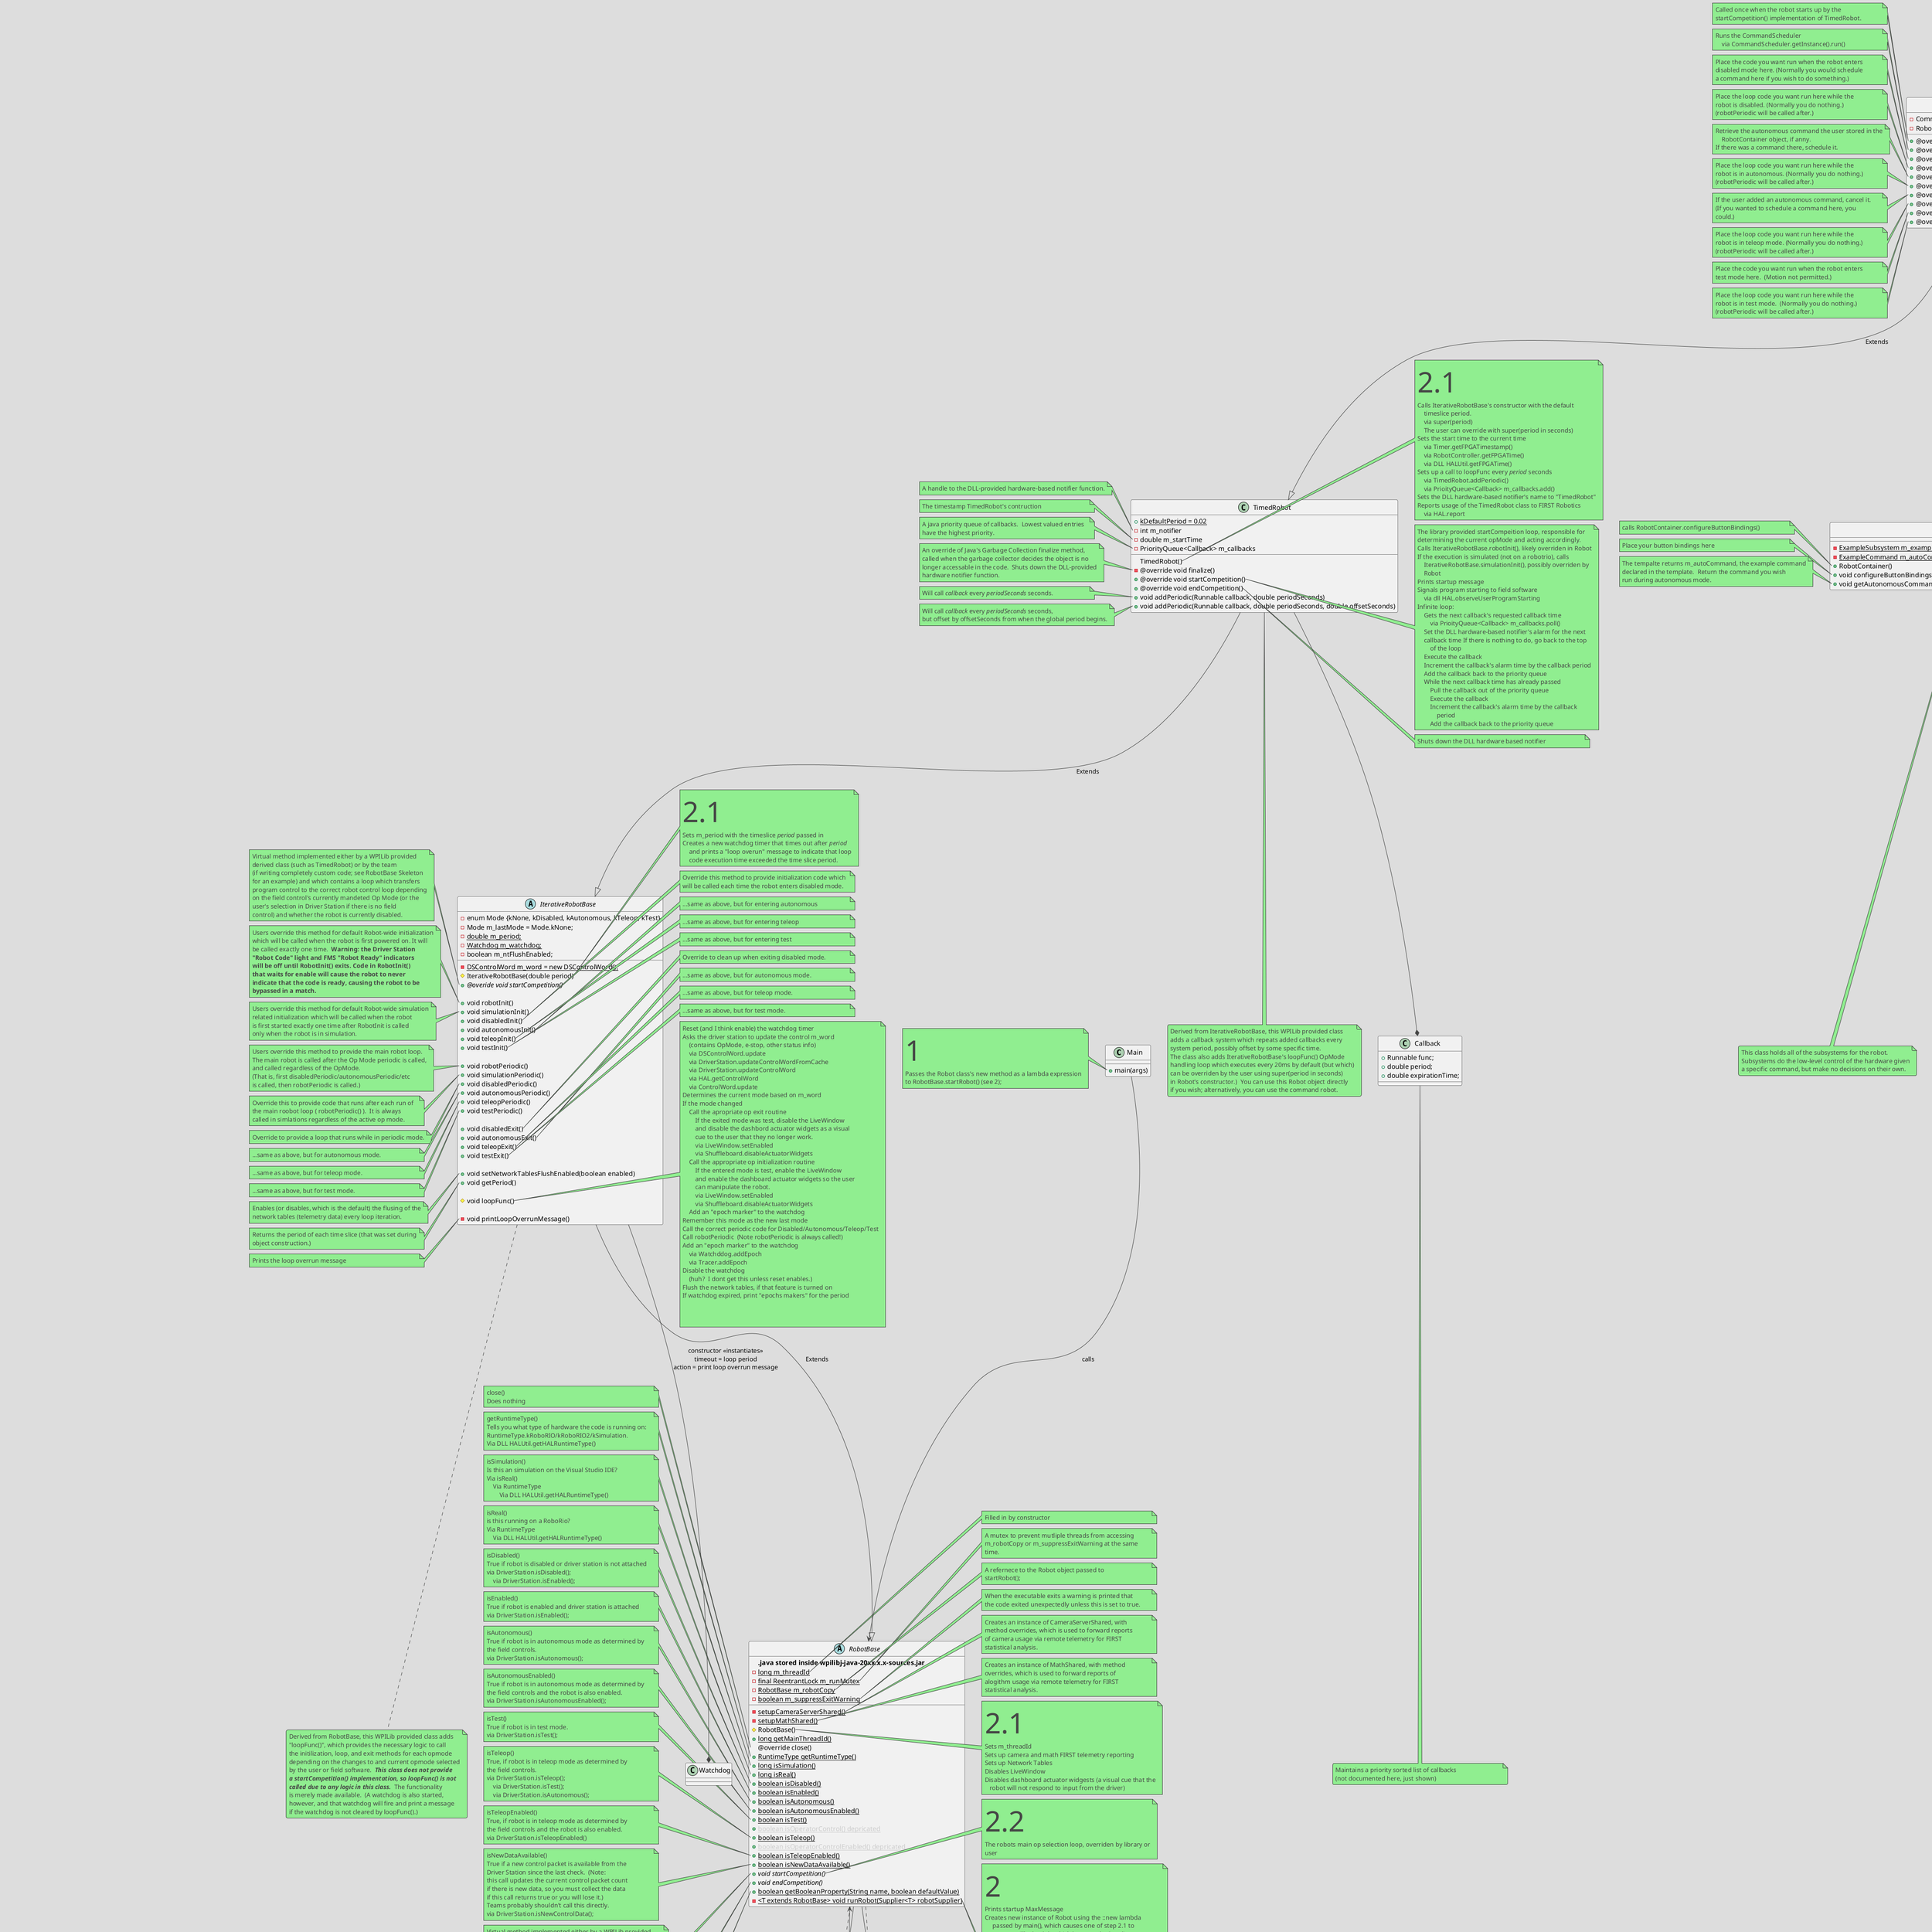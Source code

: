 @startuml
scale 4000 height
skinparam useBetaStyle true
!theme toy

scale max 8000 width

class Main
{
    +main(args)
}
note left of Main::"main(args)"
    <size:60>1
    Passes the Robot class's new method as a lambda expression
    to RobotBase.startRobot() (see 2);
end note

interface AutoClosable
{
close() throws Exception
}
note left of AutoClosable::"close()"
   Implemented by classes requring the ability
   to release resources when instances are
   discarded.  Supposed to throw an Exception
   if cleanup fails.
end note

class NetworkTableInstance

abstract class  RobotBase
{
    <b>.java stored inside wpilibj-java-20xx.x.x-sources.jar
    -{static} long m_threadId
    -{static} final ReentrantLock m_runMutex
    -{static} RobotBase m_robotCopy
    -{static} boolean m_suppressExitWarning

    -{static} setupCameraServerShared()
    -{static} setupMathShared()
    # RobotBase()
    +{static} long getMainThreadId()
    @override close()
    +{static} RuntimeType getRuntimeType()
    +{static} long isSimulation()
    +{static} long isReal()
    +{static} boolean isDisabled()
    +{static} boolean isEnabled()
    +{static} boolean isAutonomous()
    +{static} boolean isAutonomousEnabled()
    +{static} boolean isTest()
    +{static} <color:#CCCCCC>boolean isOperatorControl() depricated
    +{static} boolean isTeleop()
    +{static} <color:#CCCCCC>boolean isOperatorControlEnabled() depricated
    +{static} boolean isTeleopEnabled()
    +{static} boolean isNewDataAvailable()
    +{abstract} void startCompetition()
    +{abstract} void endCompetition()
    +{static} boolean getBooleanProperty(String name, boolean defaultValue)
    -{static} <T extends RobotBase> void runRobot(Supplier<T> robotSupplier)
}

<style>
    note {
        MinimumWidth 350
    }
</style>

note right of RobotBase::m_threadId
    Filled in by constructor
end note
note right of RobotBase::"final ReentrantLock m_runMutex"
    A mutex to prevent mutliple threads from accessing
    m_robotCopy or m_suppressExitWarning at the same
    time.
end note
note right of RobotBase::"RobotBase m_robotCopy"
    A refernece to the Robot object passed to
    startRobot();
end note
note right of RobotBase::"boolean m_suppressExitWarning"
    When the executable exits a warning is printed that
    the code exited unexpectedly unless this is set to true.
end note

note right of RobotBase::setupCameraServerShared()
    Creates an instance of CameraServerShared, with
    method overrides, which is used to forward reports
    of camera usage via remote telemetry for FIRST
    statistical analysis.
end note
note right of RobotBase::setupMathShared()
    Creates an instance of MathShared, with method
    overrides, which is used to forward reports of
    alogithm usage via remote telemetry for FIRST
    statistical analysis.
end note
note right of RobotBase::RobotBase()
    <size:60>2.1
    Sets m_threadId
    Sets up camera and math FIRST telemetry reporting
    Sets up Network Tables 
    Disables LiveWindow
    Disables dashboard actuator widgests (a visual cue that the
       robot will not respond to input from the driver)
end note
note right of RobotBase::startCompetition()
    <size:60>2.2
    The robots main op selection loop, overriden by library or
    user
end note
note right of RobotBase::"<T extends RobotBase> void runRobot(Supplier<T> robotSupplier)"
    <size:60>2
    Prints startup MaxMessage
    Creates new instance of Robot using the ::new lambda
         passed by main(), which causes one of step 2.1 to
         execute. <i>(The lambda which becomes the Supplier
         inferface's <i>get() method via Java's Functional Interface
         rules). (Note "step 2.1" depends on which kind of Robot
         was created.)
    Stores a reference to new Robot instance in m_robotCopy.
    If the code is running on a RoboRio, writes the current library
        version info into <i>/tmp/frc_versions/FRC_Lib_Version.ini
    Calls robot.startCompetition(); (See 2.2 )
        This call doesn't return until the robot stops.
    If !suppressExitWarning, prints <i>"robot quit unexpectedly"
    If an exception was caught from robot.startCompetition(),
        prints <i>"startCompetition() should handle all exeptions"
end note
note left of RobotBase::"override close()"
    close()
    Does nothing
end note
note left of RobotBase::"RuntimeType getRuntimeType()"
    getRuntimeType()
    Tells you what type of hardware the code is running on:
    RuntimeType.kRoboRIO/kRoboRIO2/kSimulation.
    Via DLL HALUtil.getHALRuntimeType()
end note
note left of RobotBase::"long isSimulation()"
    isSimulation()
    Is this an simulation on the Visual Studio IDE?
    Via isReal()
        Via RuntimeType
            Via DLL HALUtil.getHALRuntimeType()
end note
note left of RobotBase::"long isReal()"
    isReal()
    is this running on a RoboRio?
    Via RuntimeType
        Via DLL HALUtil.getHALRuntimeType()
end note
note left of RobotBase::"boolean isDisabled()"
    isDisabled()
    True if robot is disabled or driver station is not attached
    via DriverStation.isDisabled(); 
        via DriverStation.isEnabled();
end note
note left of RobotBase::"boolean isEnabled()"
    isEnabled()
    True if robot is enabled and driver station is attached
    via DriverStation.isEnabled();
end note
note left of RobotBase::"boolean isAutonomous()"
    isAutonomous()
    True if robot is in autonomous mode as determined by
    the field controls.
    via DriverStation.isAutonomous(); 
end note
note left of RobotBase::"boolean isAutonomousEnabled()"
    isAutonomousEnabled()
    True if robot is in autonomous mode as determined by
    the field controls and the robot is also enabled.
    via DriverStation.isAutonomousEnabled();
end note
note left of RobotBase::"boolean isTest()"
    isTest()
    True if robot is in test mode.
    via DriverStation.isTest();
end note
note left of RobotBase::"boolean isTeleop()"
    isTeleop()
    True, if robot is in teleop mode as determined by
    the field controls.
    via DriverStation.isTeleop(); 
        via DriverStation.isTest(); 
        via DriverStation.isAutonomous(); 
end note
note left of RobotBase::"boolean isTeleopEnabled()"
    isTeleopEnabled()
    True, if robot is in teleop mode as determined by
    the field controls and the robot is also enabled.
    via DriverStation.isTeleopEnabled()
end note
note left of RobotBase::"boolean isNewDataAvailable()"
    isNewDataAvailable()
    True if a new control packet is available from the
    Driver Station since the last check.  (Note:
    this call updates the current control packet count
    if there is new data, so you must collect the data
    if this call returns true or you will lose it.)
    Teams probably shouldn't call this directly.
    via DriverStation.isNewControlData();
end note
note left of RobotBase::"void startCompetition()"
    Virtual method implemented either by a WPILib provided
    derived class (such as TimedRobot) or by the team
    (if writing completely custom code; see RobotBase Skeleton
    for an example) and which contains a loop which transfers
    program control to the correct robot control loop depending
    on the field control's currently mandeted Op Mode (or the
    user's selection in Driver Station if there is no field
    control) and whether the robot is currently disabled.
end note
note left of RobotBase::"void endCompetition()"
    Virtual method implemented either by a WPILib provided
    derived class (such as TimedRobot) or by the team
    (if writing completely custom code; see RobotBase Skeleton
    for an example) and which can be called from anywhere as
    a signal to the startCompetition() code that the robot must
    shut down.
end note
note left of RobotBase::"boolean getBooleanProperty(String name, boolean defaultValue)"
    Not currently used anywhere in the library. Retrives a
    named system property using System.getProperty(...)
    and returns true if the property value is "true", returns
    false if the property is "false", returns the passed
    default if the property doesn't exist, and throws an
    exception if the property exists but is something other
    than "true" or "false". Since there aren't any default
    properties that return these values, the only way this
    can be used is if a value is set on the java command
    line using -Dpropertyname=value
    Reports via DriverStation.reportError();
end note

RobotBase --|> AutoClosable : Extends

RobotBase --> NetworkTableInstance : RobotBase() -> LiveWindow.status "LW Enabled"=false
'CameraServerShared

class HAL
{
    <b>.java stored inside hal-java-20xx.x.x.jar
    + DLL native report()
}


' CAMERA SERVER REPORTING
class CameraServerSharedStore
{
    <b>.java stored inside cameraserver-java-20xx.x.x.jar
    -static CameraServerShared cameraServerShared
    +CameraServerShared getCameraServerShared()
    +setCameraServerShared(CameraServerShared shared)
}
class cameraServerShared
{
    <b>instance with overrides
    +reportVideoServer(int id) -> HAL.report()
    +reportUsbCamera(int id) -> HAL.report()
    +reportAxisCamera(int id) -> HAL.report()
    +reportDriverStationError(String error) -> HAL.report()
    +getRobotMainThreadId() -> robotBase.getMainThreadID()
    +isRoboRIO() -> RobotBase.isReal()
}
note right
    A FIRST remote telementry interface that gathers nationwide
    device usage statistics for "Robotbuilder reports". See
    <i>github.com/wpilibsuite/allwpilib/discussions/3768
    One of the overloaded HAL.report methods is marked 'native',
    indicating indicates the method runs native code from a .DLL
    The implementation of the class is in the code that creates
    the instance. The instance is then stored using
    CameraServerSharedStore.
end note
interface CameraServerShared
{
    <b>.java stored inside cameraserver-java-20xx.x.x.jar
    +reportVideoServer(int id)
    +reportUsbCamera(int id)
    +reportAxisCamera(int id)
    +reportDriverStationError(String error)
    +getRobotMainThreadId()
    +isRoboRIO() return FALSE;
}
cameraServerShared --> CameraServerSharedStore : constructor calls


'MathShared
class MathSharedStore
{
    <b>.java stored inside math-java-20xx.x.x.jar
    -static MathShared mathShared
    +MathShared getMathShared()
    +setMathShared(MathShared shared)
    +reportError(String error, StackTraceElement[] stackTrace) -> mathShared.reportError()
    +reportUsage(MathUsage id, int count) -> mathShared.reportUsage()
}
class mathShared
{
    +reportError(String error, StackTraceElement[] stackTrace) -> DriverStation.reportError()
    +reportUsage(MathUsage id, int count)->HAL.report()
}
note Right
    A FIRST remote telementry class that gathers nationwide
    algorithm usage statistics for "Robotbuilder reports".
    See <i>github.com/wpilibsuite/allwpilib/discussions/3768
    One of the overloaded HAL.report methods is marked 'native',
    indicating indicates the method runs native code from a .DLL
    The implementation of the class is in the code that creates
    the instance. The instance is then stored using
    MathSharedStore.
end note
mathShared --> MathSharedStore : constructor calls
interface MathShared
{
    <b>.java stored inside math-java-20xx.x.x.jar
    +reportError(String error, StackTraceElement[] stackTrace)
    +reportUsage(MathUsage id, int count)
}

Main --> RobotBase : calls
RobotBase ..> cameraServerShared : CameraServerShared() «instantiates»
RobotBase ..> mathShared : MathShared() «instantiates»
cameraServerShared --|> CameraServerShared : «implements»
mathShared --|> MathShared : «implements»
CameraServerSharedStore --o cameraServerShared : stores
MathSharedStore --o mathShared : stores
cameraServerShared --> HAL : calls
mathShared --> HAL : calls
cameraServerShared --> RobotBase : calls



'  IterativeRobotBase

abstract class IterativeRobotBase {
    -enum Mode {kNone, kDisabled, kAutonomous, kTeleop, kTest}
    -{static} DSControlWord m_word = new DSControlWord();
    -Mode m_lastMode = Mode.kNone;
    -{static} double m_period;
    -{static} Watchdog m_watchdog;
    -boolean m_ntFlushEnabled;
    #IterativeRobotBase(double period)
    +{abstract} @overide void startCompetition()

    +void robotInit()
    +void simulationInit()
    +void disabledInit()
    +void autonomousInit()
    +void teleopInit()
    +void testInit()

    +void robotPeriodic()
    +void simulationPeriodic()
    +void disabledPeriodic()
    +void autonomousPeriodic()
    +void teleopPeriodic()
    +void testPeriodic()

    +void disabledExit()
    +void autonomousExit()
    +void teleopExit()
    +void testExit()
    
    +void setNetworkTablesFlushEnabled(boolean enabled)
    +void getPeriod()

    #void loopFunc()

    -void printLoopOverrunMessage()
}
note Bottom of IterativeRobotBase
    Derived from RobotBase, this WPILib provided class adds
    "loopFunc()", which provides the necessary logic to call
    the initilization, loop, and exit methods for each opmode
    depending on the changes to and current opmode selected
    by the user or field software.  <i><b>This class does not provide
    <i><b>a startCompetition() implementation, so loopFunc() is not
    <i><b>called due to any logic in this class.</b></i>  The functionality
    is merely made available.  (A watchdog is also started,
    however, and that watchdog will fire and print a message
    if the watchdog is not cleared by loopFunc().)
end note
IterativeRobotBase --|> RobotBase : Extends

class Watchdog
{
}
note right of IterativeRobotBase::"IterativeRobotBase(double period)"
    <size:60>2.1
    Sets m_period with the timeslice <i>period</i> passed in
    Creates a new watchdog timer that times out after <i>period</i>
        and prints a "loop overun" message to indicate that loop
        code execution time exceeded the time slice period.
end note
note left of IterativeRobotBase::"@overide void startCompetition()"
    Virtual method implemented either by a WPILib provided
    derived class (such as TimedRobot) or by the team
    (if writing completely custom code; see RobotBase Skeleton
    for an example) and which contains a loop which transfers
    program control to the correct robot control loop depending
    on the field control's currently mandeted Op Mode (or the
    user's selection in Driver Station if there is no field
    control) and whether the robot is currently disabled.
end note
note left of IterativeRobotBase::"void robotInit()"
    Users override this method for default Robot-wide initialization
    which will be called when the robot is first powered on. It will
    be called exactly one time.  <b>Warning: the Driver Station
    <b>"Robot Code" light and FMS "Robot Ready" indicators
    <b>will be off until RobotInit() exits. Code in RobotInit()
    <b>that waits for enable will cause the robot to never
    <b>indicate that the code is ready, causing the robot to be
    <b>bypassed in a match.
end note
note left of IterativeRobotBase::"void simulationInit()"
    Users override this method for default Robot-wide simulation
    related initialization which will be called when the robot
    is first started exactly one time after RobotInit is called
    only when the robot is in simulation.
end note
note right of IterativeRobotBase::"void disabledInit()"
    Override this method to provide initialization code which
    will be called each time the robot enters disabled mode.
end note
note right of IterativeRobotBase::"void autonomousInit()"
    ...same as above, but for entering autonomous
end note
note right of IterativeRobotBase::"void teleopInit()"
    ...same as above, but for entering teleop
end note
note right of IterativeRobotBase::"void testInit()"
    ...same as above, but for entering test
end note
note left of IterativeRobotBase::"void robotPeriodic()"
    Users override this method to provide the main robot loop.
    The main robot is called after the Op Mode periodic is called,
    and called regardless of the OpMode.
    (That is, first disabledPeriodic/autonomousPeriodic/etc
    is called, then robotPeriodic is called.)
end note
note left of IterativeRobotBase::"void simulationPeriodic()"
    Override this to provide code that runs after each run of
    the main roobot loop ( robotPeriodic() ).  It is always
    called in simlations regardless of the active op mode.
end note
note left of IterativeRobotBase::"void disabledPeriodic()"
    Override to provide a loop that runs while in periodic mode.
end note
note left of IterativeRobotBase::"void autonomousPeriodic()"
    ...same as above, but for autonomous mode.
end note
note left of IterativeRobotBase::"void teleopPeriodic()"
    ...same as above, but for teleop mode.
end note
note left of IterativeRobotBase::"void testPeriodic()"
    ...same as above, but for test mode.
end note
note right of IterativeRobotBase::"void disabledExit()"
    Override to clean up when exiting disabled mode.
end note
note right of IterativeRobotBase::"void autonomousExit()"
    ...same as above, but for autonomous mode.
end note
note right of IterativeRobotBase::"void teleopExit()"
    ...same as above, but for teleop mode.
end note
note right of IterativeRobotBase::"void testExit()"
    ...same as above, but for test mode.
end note
note left of IterativeRobotBase::"setNetworkTablesFlushEnabled(boolean enabled)"
    Enables (or disables, which is the default) the flusing of the
    network tables (telemetry data) every loop iteration.
end note
note left of IterativeRobotBase::"void getPeriod()"
    Returns the period of each time slice (that was set during
    object construction.)
end note
note right of IterativeRobotBase::"void loopFunc()"
    Reset (and I think enable) the watchdog timer
    Asks the driver station to update the control m_word
        (contains OpMode, e-stop, other status info)
        via DSControlWord.update
        via DriverStation.updateControlWordFromCache
        via DriverStation.updateControlWord
        via HAL.getControlWord
        via ControlWord.update
    Determines the current mode based on m_word
    If the mode changed
        Call the apropriate op exit routine
            If the exited mode was test, disable the LiveWindow
            and disable the dashbord actuator widgets as a visual
            cue to the user that they no longer work.
            via LiveWindow.setEnabled
            via Shuffleboard.disableActuatorWidgets
        Call the appropriate op initialization routine
            If the entered mode is test, enable the LiveWindow
            and enable the dashboard actuator widgets so the user
            can manipulate the robot.
            via LiveWindow.setEnabled
            via Shuffleboard.disableActuatorWidgets
        Add an "epoch marker" to the watchdog
    Remember this mode as the new last mode
    Call the correct periodic code for Disabled/Autonomous/Teleop/Test
    Call robotPeriodic  (Note robotPeriodic is always called!)
    Add an "epoch marker" to the watchdog
        via Watchddog.addEpoch
        via Tracer.addEpoch
    Disable the watchdog
        (huh?  I dont get this unless reset enables.)
    Flush the network tables, if that feature is turned on
    If watchdog expired, print "epochs makers" for the period
    

    
end note

note left of IterativeRobotBase::"void printLoopOverrunMessage()"
    Prints the loop overrun message
end note

IterativeRobotBase --* Watchdog : constructor «instantiates»\ntimeout = loop period\naction = print loop overrun message


'  TimedRobot
class Callback
{
    +Runnable func;
    +double period;
    +double expirationTime;
}
note Bottom of Callback
    Maintains a priority sorted list of callbacks
    (not documented here, just shown)
end note

class TimedRobot
{
    +{static} kDefaultPeriod = 0.02
    -int m_notifier
    -double m_startTime
    -PriorityQueue<Callback> m_callbacks
    TimedRobot()
    -@override void finalize()
    +@override void startCompetition()
    +@override void endCompetition()
    +void addPeriodic(Runnable callback, double periodSeconds)
    +void addPeriodic(Runnable callback, double periodSeconds, double offsetSeconds)
}  
note Bottom of TimedRobot
    Derived from IterativeRobotBase, this WPILib provided class
    adds a callback system which repeats added callbacks every
    system period, possibly offset by some specific time.
    The class also adds IterativeRobotBase's loopFunc() OpMode
    handling loop which executes every 20ms by default (but which)
    can be overriden by the user using super(period in seconds)
    in Robot's constructor.)  You can use this Robot object directly
    if you wish; alternatively, you can use the command robot.
end note

note left of TimedRobot::"int m_notifier"
    A handle to the DLL-provided hardware-based notifier function.
end note
note left of TimedRobot::"double m_startTime"
    The timestamp TimedRobot's contruction
end note
note left of TimedRobot::"PriorityQueue<Callback> m_callbacks"
    A java priority queue of callbacks.  Lowest valued entries
    have the highest priority.
end note


note right of TimedRobot::"TimedRobot()"
    <size:60>2.1
    Calls IterativeRobotBase's constructor with the default
        timeslice period.
        via super(period)
        The user can override with super(period in seconds)
    Sets the start time to the current time
        via Timer.getFPGATimestamp()
        via RobotController.getFPGATime()
        via DLL HALUtil.getFPGATime()
    Sets up a call to loopFunc every <i>period</i> seconds
        via TimedRobot.addPeriodic()
        via PrioityQueue<Callback> m_callbacks.add()
    Sets the DLL hardware-based notifier's name to "TimedRobot"
    Reports usage of the TimedRobot class to FIRST Robotics
        via HAL.report
end note
    
note left of TimedRobot::"@override void finalize()"
    An override of Java's Garbage Collection finalize method,
    called when the garbage collector decides the object is no
    longer accessable in the code.  Shuts down the DLL-provided
    hardware notifier function.
end note

note right of TimedRobot::"@override void startCompetition()"
    The library provided startCompeition loop, responsible for
    determining the current opMode and acting accordingly.
    Calls IterativeRobotBase.robotInit(), likely overriden in Robot
    If the execution is simulated (not on a robotrio), calls
        IterativeRobotBase.simulationInit(), possibly overriden by
        Robot
    Prints startup message
    Signals program starting to field software
        via dll HAL.observeUserProgramStarting
    Infinite loop:
        Gets the next callback's requested callback time
            via PrioityQueue<Callback> m_callbacks.poll()
        Set the DLL hardware-based notifier's alarm for the next
        callback time If there is nothing to do, go back to the top
            of the loop
        Execute the callback
        Increment the callback's alarm time by the callback period
        Add the callback back to the priority queue
        While the next callback time has already passed
            Pull the callback out of the priority queue
            Execute the callback
            Increment the callback's alarm time by the callback
                period
            Add the callback back to the priority queue
end note

note right of TimedRobot::"override void endCompetition()"
    Shuts down the DLL hardware based notifier
end note

note left of TimedRobot::"void addPeriodic(Runnable callback, double periodSeconds)"
    Will call <i>callback</i> every <i>periodSeconds</i> seconds.
end note

note left of TimedRobot::"void addPeriodic(Runnable callback, double periodSeconds, double offsetSeconds)"
    Will call <i>callback</i> every <i>periodSeconds</i> seconds,
    but offset by offsetSeconds from when the global period begins.
end note

TimedRobot --* Callback 

TimedRobot --|> IterativeRobotBase : Extends

class Robot
{
    -Command m_autonomousCommand
    -RobotContainer m_robotContainer
    +@override void robotInit()
    +@override void robotPeriodic()
    +@override void disabledInit()
    +@override void disabledPeriodic()
    +@override void autonomousInit()
    +@override void autonomousPeriodic()
    +@override void teleopInit()
    +@override void teleopPeriodic()
    +@override void testInit()
    +@override void testPeriodic()
}

note Bottom of Robot
    Your robot code goes here.  There are two templates, one for
    a timed robot; the other for a command robot.  This diagram
    shows the behavior of the command robot template, which is
    the more complicated of the two.
end note

note left of Robot::"override void robotInit()"
    Called once when the robot starts up by the
    startCompetition() implementation of TimedRobot.
end note

note left of Robot::"@override void robotPeriodic()"
    Runs the CommandScheduler
        via CommandScheduler.getInstance().run()
end note

note left of Robot::"@override void disabledInit()"
    Place the code you want run when the robot enters
    disabled mode here. (Normally you would schedule
    a command here if you wish to do something.)
end note

note left of Robot::"@override void disabledPeriodic()"
    Place the loop code you want run here while the
    robot is disabled. (Normally you do nothing.)
    (robotPeriodic will be called after.)
end note

note left of Robot::"@override void autonomousInit()"
    Retrieve the autonomous command the user stored in the
        RobotContainer object, if anny.
    If there was a command there, schedule it.
end note

note left of Robot::"@override void autonomousPeriodic()"
    Place the loop code you want run here while the
    robot is in autonomous. (Normally you do nothing.)
    (robotPeriodic will be called after.)
end note

note left of Robot::"@override void teleopInit()"
    If the user added an autonomous command, cancel it.
    (If you wanted to schedule a command here, you
    could.)
end note

note left of Robot::"@override void teleopPeriodic()"
    Place the loop code you want run here while the
    robot is in teleop mode. (Normally you do nothing.)
    (robotPeriodic will be called after.)
end note

note left of Robot::"@override void testInit()"
    Place the code you want run when the robot enters
    test mode here.  (Motion not permitted.)
end note

note left of Robot::"@override void testPeriodic()"
    Place the loop code you want run here while the
    robot is in test mode.  (Normally you do nothing.)
    (robotPeriodic will be called after.)
end note



Robot --|> TimedRobot : Extends

Robot --* RobotContainer 

class RobotContainer
{
    -{static} ExampleSubsystem m_exampleSubsystem = new ExampleSubsystem()
    -{static} ExampleCommand m_autoCommand = new ExampleCommand(m_exampleSubsystem)
    +RobotContainer()
    +void configureButtonBindings()
    +void getAutonomousCommand()
}
note bottom of RobotContainer
    This class holds all of the subsystems for the robot.
    Subsystems do the low-level control of the hardware given
    a specific command, but make no decisions on their own.
end note

note left of RobotContainer::RobotContainer()
    calls RobotContainer.configureButtonBindings()
end note

note left of RobotContainer::configureButtonBindings()
    Place your button bindings here
end note

note left of RobotContainer::getAutonomousCommand()
    The tempalte returns m_autoCommand, the example command
    declared in the template.  Return the command you wish
    run during autonomous mode.
end note

class SubsystemBase
class ExampleSubsystem

RobotContainer --* ExampleSubsystem
RobotContainer --* ExampleCommand

ExampleSubsystem--|> SubsystemBase : Extends
ExampleCommand --|> CommandBase : Extends
' CLASSES:
'   class x
'   abstract class x

' CLASS MEMBERS:
'   -	private
'   #	protected
'   ~	package private
'   +	public
'   xxx() a function
'   xxx a field

' RELATONSHIPS:
'   Extension	<|--	
'   Composition	*--	
'   Aggregation	o--	
'   #--
'   x--
'   }--
'   +--
'   ^--
'   -- straight line
'   .. dashed line
'   "x" --> "x" :label cardinality and label




'abstract        abstract
'annotation      annotation
'circle          circle
'()              circle_short_form
'class           class
'diamond         diamond
'<>              diamond_short_form
'entity          entity
'enum            enum
'interface       interface
'protocol        protocol
'struct          struct
@enduml
